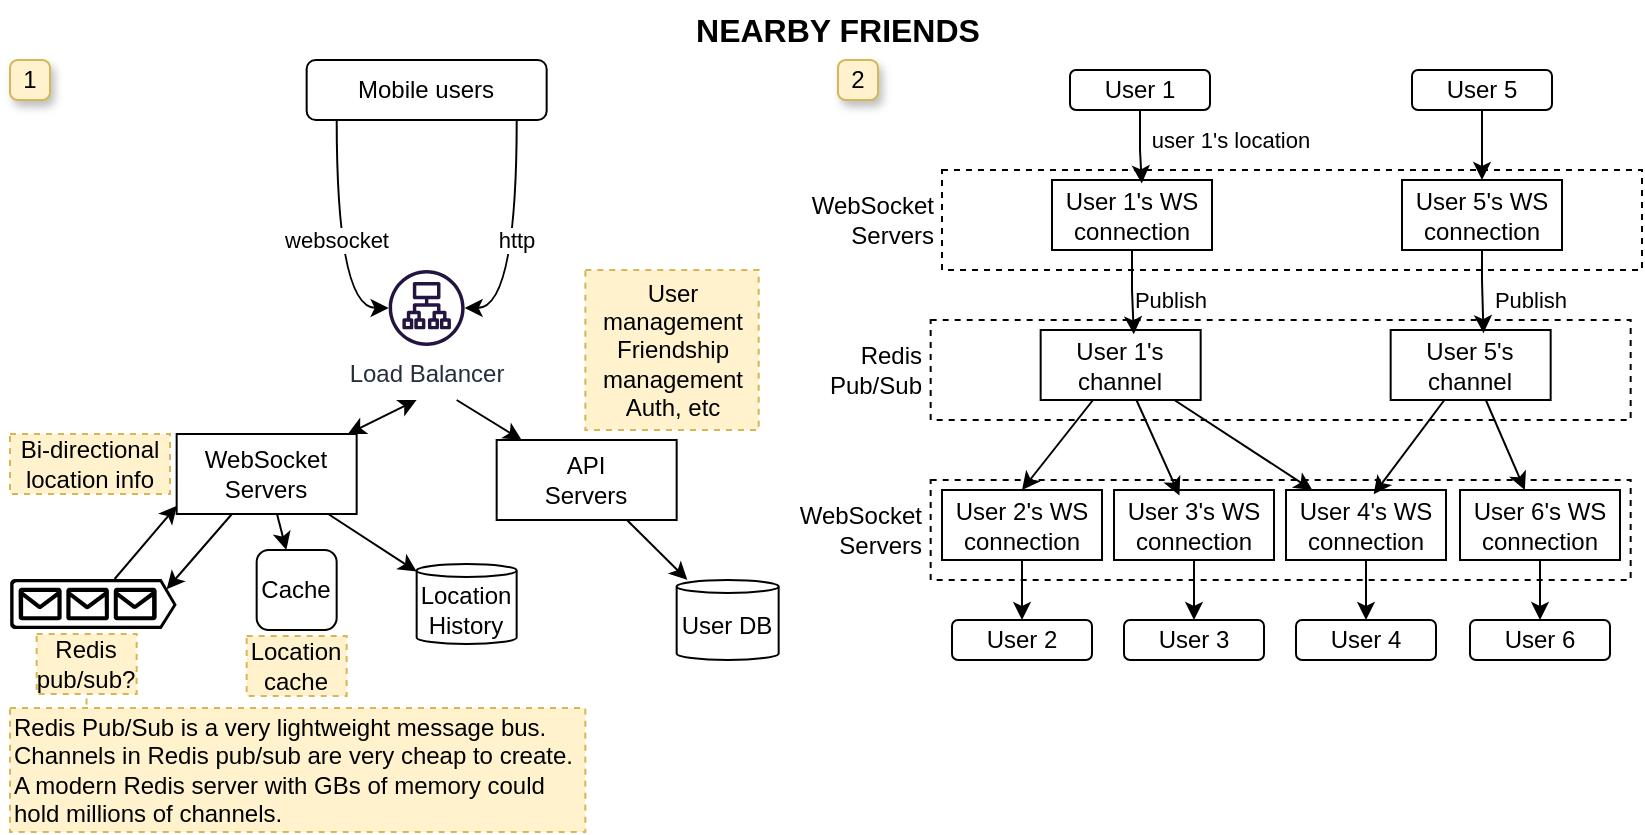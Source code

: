 <mxfile version="22.1.18" type="device">
  <diagram name="Page-1" id="68cbeDvSWBJkT-_ImNcx">
    <mxGraphModel dx="1185" dy="632" grid="1" gridSize="10" guides="1" tooltips="1" connect="1" arrows="1" fold="1" page="1" pageScale="1" pageWidth="827" pageHeight="1169" math="0" shadow="0">
      <root>
        <mxCell id="0" />
        <mxCell id="1" parent="0" />
        <mxCell id="Bm57KJPm13JoBIqNMTeG-70" value="" style="rounded=0;whiteSpace=wrap;html=1;dashed=1;" vertex="1" parent="1">
          <mxGeometry x="460.33" y="240" width="350" height="50" as="geometry" />
        </mxCell>
        <mxCell id="Bm57KJPm13JoBIqNMTeG-55" value="" style="rounded=0;whiteSpace=wrap;html=1;dashed=1;" vertex="1" parent="1">
          <mxGeometry x="466" y="85" width="350" height="50" as="geometry" />
        </mxCell>
        <mxCell id="Bm57KJPm13JoBIqNMTeG-2" value="1" style="text;html=1;strokeColor=#d6b656;fillColor=#fff2cc;align=center;verticalAlign=middle;whiteSpace=wrap;rounded=1;glass=0;shadow=1;arcSize=19;" vertex="1" parent="1">
          <mxGeometry y="30" width="20" height="20" as="geometry" />
        </mxCell>
        <mxCell id="Bm57KJPm13JoBIqNMTeG-3" value="websocket" style="edgeStyle=orthogonalEdgeStyle;rounded=0;orthogonalLoop=1;jettySize=auto;html=1;curved=1;" edge="1" parent="1" source="Bm57KJPm13JoBIqNMTeG-4" target="Bm57KJPm13JoBIqNMTeG-7">
          <mxGeometry relative="1" as="geometry">
            <Array as="points">
              <mxPoint x="163.33" y="154" />
            </Array>
          </mxGeometry>
        </mxCell>
        <mxCell id="Bm57KJPm13JoBIqNMTeG-37" value="http" style="edgeStyle=orthogonalEdgeStyle;rounded=0;orthogonalLoop=1;jettySize=auto;html=1;curved=1;" edge="1" parent="1" source="Bm57KJPm13JoBIqNMTeG-4" target="Bm57KJPm13JoBIqNMTeG-7">
          <mxGeometry relative="1" as="geometry">
            <Array as="points">
              <mxPoint x="253.33" y="154" />
            </Array>
          </mxGeometry>
        </mxCell>
        <mxCell id="Bm57KJPm13JoBIqNMTeG-4" value="Mobile users" style="rounded=1;whiteSpace=wrap;html=1;" vertex="1" parent="1">
          <mxGeometry x="148.33" y="30" width="120" height="30" as="geometry" />
        </mxCell>
        <mxCell id="Bm57KJPm13JoBIqNMTeG-38" style="rounded=0;orthogonalLoop=1;jettySize=auto;html=1;" edge="1" parent="1" target="Bm57KJPm13JoBIqNMTeG-11">
          <mxGeometry relative="1" as="geometry">
            <mxPoint x="223.33" y="200" as="sourcePoint" />
          </mxGeometry>
        </mxCell>
        <mxCell id="Bm57KJPm13JoBIqNMTeG-7" value="Load Balancer" style="sketch=0;outlineConnect=0;fontColor=#232F3E;gradientColor=none;fillColor=#231440;strokeColor=none;dashed=0;verticalLabelPosition=bottom;verticalAlign=top;align=center;html=1;fontSize=12;fontStyle=0;aspect=fixed;pointerEvents=1;shape=mxgraph.aws4.application_load_balancer;" vertex="1" parent="1">
          <mxGeometry x="189.33" y="135" width="38" height="38" as="geometry" />
        </mxCell>
        <mxCell id="Bm57KJPm13JoBIqNMTeG-8" value="Location&lt;br&gt;History" style="shape=cylinder3;whiteSpace=wrap;html=1;boundedLbl=1;backgroundOutline=1;size=3.222;" vertex="1" parent="1">
          <mxGeometry x="203.33" y="282" width="50" height="40" as="geometry" />
        </mxCell>
        <mxCell id="Bm57KJPm13JoBIqNMTeG-9" value="User DB" style="shape=cylinder3;whiteSpace=wrap;html=1;boundedLbl=1;backgroundOutline=1;size=3.222;" vertex="1" parent="1">
          <mxGeometry x="333.33" y="290" width="51" height="40" as="geometry" />
        </mxCell>
        <mxCell id="Bm57KJPm13JoBIqNMTeG-40" style="rounded=0;orthogonalLoop=1;jettySize=auto;html=1;startArrow=classic;startFill=1;" edge="1" parent="1" source="Bm57KJPm13JoBIqNMTeG-10">
          <mxGeometry relative="1" as="geometry">
            <mxPoint x="203.33" y="200" as="targetPoint" />
          </mxGeometry>
        </mxCell>
        <mxCell id="Bm57KJPm13JoBIqNMTeG-41" style="rounded=0;orthogonalLoop=1;jettySize=auto;html=1;" edge="1" parent="1" source="Bm57KJPm13JoBIqNMTeG-10" target="Bm57KJPm13JoBIqNMTeG-8">
          <mxGeometry relative="1" as="geometry" />
        </mxCell>
        <mxCell id="Bm57KJPm13JoBIqNMTeG-43" style="rounded=0;orthogonalLoop=1;jettySize=auto;html=1;" edge="1" parent="1" source="Bm57KJPm13JoBIqNMTeG-10" target="Bm57KJPm13JoBIqNMTeG-42">
          <mxGeometry relative="1" as="geometry" />
        </mxCell>
        <mxCell id="Bm57KJPm13JoBIqNMTeG-10" value="WebSocket&lt;br&gt;Servers" style="rounded=0;whiteSpace=wrap;html=1;" vertex="1" parent="1">
          <mxGeometry x="83.33" y="217" width="90" height="40" as="geometry" />
        </mxCell>
        <mxCell id="Bm57KJPm13JoBIqNMTeG-39" style="rounded=0;orthogonalLoop=1;jettySize=auto;html=1;" edge="1" parent="1" source="Bm57KJPm13JoBIqNMTeG-11" target="Bm57KJPm13JoBIqNMTeG-9">
          <mxGeometry relative="1" as="geometry" />
        </mxCell>
        <mxCell id="Bm57KJPm13JoBIqNMTeG-11" value="API&lt;br&gt;Servers" style="rounded=0;whiteSpace=wrap;html=1;" vertex="1" parent="1">
          <mxGeometry x="243.33" y="220" width="90" height="40" as="geometry" />
        </mxCell>
        <mxCell id="Bm57KJPm13JoBIqNMTeG-36" value="Bi-directional&lt;br&gt;location info" style="rounded=0;whiteSpace=wrap;html=1;dashed=1;fillColor=#fff2cc;strokeColor=#d6b656;" vertex="1" parent="1">
          <mxGeometry y="217" width="80" height="30" as="geometry" />
        </mxCell>
        <mxCell id="Bm57KJPm13JoBIqNMTeG-42" value="Cache" style="rounded=1;whiteSpace=wrap;html=1;" vertex="1" parent="1">
          <mxGeometry x="123.33" y="275" width="40" height="40" as="geometry" />
        </mxCell>
        <mxCell id="Bm57KJPm13JoBIqNMTeG-45" style="rounded=0;orthogonalLoop=1;jettySize=auto;html=1;entryX=0.002;entryY=0.896;entryDx=0;entryDy=0;entryPerimeter=0;" edge="1" parent="1" source="Bm57KJPm13JoBIqNMTeG-44" target="Bm57KJPm13JoBIqNMTeG-10">
          <mxGeometry relative="1" as="geometry" />
        </mxCell>
        <mxCell id="Bm57KJPm13JoBIqNMTeG-44" value="" style="sketch=0;aspect=fixed;pointerEvents=1;shadow=0;dashed=0;html=1;strokeColor=none;labelPosition=center;verticalLabelPosition=bottom;verticalAlign=top;align=center;fillColor=#000000;shape=mxgraph.azure.queue_generic" vertex="1" parent="1">
          <mxGeometry y="289.5" width="83.33" height="25" as="geometry" />
        </mxCell>
        <mxCell id="Bm57KJPm13JoBIqNMTeG-46" style="rounded=0;orthogonalLoop=1;jettySize=auto;html=1;entryX=0.94;entryY=0.203;entryDx=0;entryDy=0;entryPerimeter=0;" edge="1" parent="1" source="Bm57KJPm13JoBIqNMTeG-10" target="Bm57KJPm13JoBIqNMTeG-44">
          <mxGeometry relative="1" as="geometry" />
        </mxCell>
        <mxCell id="Bm57KJPm13JoBIqNMTeG-47" value="User management&lt;br&gt;Friendship management&lt;br&gt;Auth, etc" style="rounded=0;whiteSpace=wrap;html=1;dashed=1;fillColor=#fff2cc;strokeColor=#d6b656;" vertex="1" parent="1">
          <mxGeometry x="287.67" y="135" width="86.67" height="80" as="geometry" />
        </mxCell>
        <mxCell id="Bm57KJPm13JoBIqNMTeG-48" value="Location cache" style="rounded=0;whiteSpace=wrap;html=1;dashed=1;fillColor=#fff2cc;strokeColor=#d6b656;" vertex="1" parent="1">
          <mxGeometry x="118.33" y="318" width="50" height="30" as="geometry" />
        </mxCell>
        <mxCell id="Bm57KJPm13JoBIqNMTeG-49" value="Redis pub/sub?" style="rounded=0;whiteSpace=wrap;html=1;dashed=1;fillColor=#fff2cc;strokeColor=#d6b656;" vertex="1" parent="1">
          <mxGeometry x="13.33" y="317" width="50" height="30" as="geometry" />
        </mxCell>
        <mxCell id="Bm57KJPm13JoBIqNMTeG-51" style="rounded=0;orthogonalLoop=1;jettySize=auto;html=1;fillColor=#fff2cc;strokeColor=#d6b656;startArrow=none;startFill=0;endArrow=none;endFill=0;dashed=1;exitX=0.133;exitY=-0.028;exitDx=0;exitDy=0;exitPerimeter=0;" edge="1" parent="1" source="Bm57KJPm13JoBIqNMTeG-50" target="Bm57KJPm13JoBIqNMTeG-49">
          <mxGeometry relative="1" as="geometry" />
        </mxCell>
        <mxCell id="Bm57KJPm13JoBIqNMTeG-50" value="Redis Pub/Sub is a very lightweight message bus. Channels in Redis pub/sub are very cheap to create. A modern Redis server with GBs of memory could hold millions of channels." style="rounded=0;whiteSpace=wrap;html=1;dashed=1;fillColor=#fff2cc;strokeColor=#d6b656;align=left;" vertex="1" parent="1">
          <mxGeometry y="354" width="287.67" height="62" as="geometry" />
        </mxCell>
        <mxCell id="Bm57KJPm13JoBIqNMTeG-52" value="User 1" style="rounded=1;whiteSpace=wrap;html=1;" vertex="1" parent="1">
          <mxGeometry x="530" y="35" width="70" height="20" as="geometry" />
        </mxCell>
        <mxCell id="Bm57KJPm13JoBIqNMTeG-53" value="2" style="text;html=1;strokeColor=#d6b656;fillColor=#fff2cc;align=center;verticalAlign=middle;whiteSpace=wrap;rounded=1;glass=0;shadow=1;arcSize=19;" vertex="1" parent="1">
          <mxGeometry x="414" y="30" width="20" height="20" as="geometry" />
        </mxCell>
        <mxCell id="Bm57KJPm13JoBIqNMTeG-62" style="edgeStyle=orthogonalEdgeStyle;rounded=0;orthogonalLoop=1;jettySize=auto;html=1;entryX=0.5;entryY=0;entryDx=0;entryDy=0;" edge="1" parent="1" source="Bm57KJPm13JoBIqNMTeG-54" target="Bm57KJPm13JoBIqNMTeG-60">
          <mxGeometry relative="1" as="geometry" />
        </mxCell>
        <mxCell id="Bm57KJPm13JoBIqNMTeG-54" value="User 5" style="rounded=1;whiteSpace=wrap;html=1;" vertex="1" parent="1">
          <mxGeometry x="701" y="35" width="70" height="20" as="geometry" />
        </mxCell>
        <mxCell id="Bm57KJPm13JoBIqNMTeG-56" value="WebSocket&lt;br&gt;Servers" style="text;html=1;strokeColor=none;fillColor=none;align=right;verticalAlign=middle;whiteSpace=wrap;rounded=0;" vertex="1" parent="1">
          <mxGeometry x="388" y="95" width="76" height="30" as="geometry" />
        </mxCell>
        <mxCell id="Bm57KJPm13JoBIqNMTeG-59" value="User 1&#39;s WS&lt;br&gt;connection" style="rounded=0;whiteSpace=wrap;html=1;" vertex="1" parent="1">
          <mxGeometry x="521" y="90" width="80" height="35" as="geometry" />
        </mxCell>
        <mxCell id="Bm57KJPm13JoBIqNMTeG-60" value="User 5&#39;s WS&lt;br&gt;connection" style="rounded=0;whiteSpace=wrap;html=1;" vertex="1" parent="1">
          <mxGeometry x="696" y="90" width="80" height="35" as="geometry" />
        </mxCell>
        <mxCell id="Bm57KJPm13JoBIqNMTeG-61" value="user 1&#39;s location" style="edgeStyle=orthogonalEdgeStyle;rounded=0;orthogonalLoop=1;jettySize=auto;html=1;entryX=0.561;entryY=0.049;entryDx=0;entryDy=0;entryPerimeter=0;" edge="1" parent="1" source="Bm57KJPm13JoBIqNMTeG-52" target="Bm57KJPm13JoBIqNMTeG-59">
          <mxGeometry x="0.113" y="44" relative="1" as="geometry">
            <mxPoint y="-5" as="offset" />
          </mxGeometry>
        </mxCell>
        <mxCell id="Bm57KJPm13JoBIqNMTeG-63" value="" style="rounded=0;whiteSpace=wrap;html=1;dashed=1;" vertex="1" parent="1">
          <mxGeometry x="460.33" y="160" width="350" height="50" as="geometry" />
        </mxCell>
        <mxCell id="Bm57KJPm13JoBIqNMTeG-64" value="Redis&lt;br&gt;Pub/Sub" style="text;html=1;strokeColor=none;fillColor=none;align=right;verticalAlign=middle;whiteSpace=wrap;rounded=0;" vertex="1" parent="1">
          <mxGeometry x="382.33" y="170" width="76" height="30" as="geometry" />
        </mxCell>
        <mxCell id="Bm57KJPm13JoBIqNMTeG-76" style="rounded=0;orthogonalLoop=1;jettySize=auto;html=1;entryX=0.5;entryY=0;entryDx=0;entryDy=0;" edge="1" parent="1" source="Bm57KJPm13JoBIqNMTeG-65" target="Bm57KJPm13JoBIqNMTeG-72">
          <mxGeometry relative="1" as="geometry" />
        </mxCell>
        <mxCell id="Bm57KJPm13JoBIqNMTeG-78" style="rounded=0;orthogonalLoop=1;jettySize=auto;html=1;" edge="1" parent="1" source="Bm57KJPm13JoBIqNMTeG-65" target="Bm57KJPm13JoBIqNMTeG-73">
          <mxGeometry relative="1" as="geometry" />
        </mxCell>
        <mxCell id="Bm57KJPm13JoBIqNMTeG-65" value="User 1&#39;s channel" style="rounded=0;whiteSpace=wrap;html=1;" vertex="1" parent="1">
          <mxGeometry x="515.33" y="165" width="80" height="35" as="geometry" />
        </mxCell>
        <mxCell id="Bm57KJPm13JoBIqNMTeG-80" style="rounded=0;orthogonalLoop=1;jettySize=auto;html=1;" edge="1" parent="1" source="Bm57KJPm13JoBIqNMTeG-66" target="Bm57KJPm13JoBIqNMTeG-75">
          <mxGeometry relative="1" as="geometry" />
        </mxCell>
        <mxCell id="Bm57KJPm13JoBIqNMTeG-66" value="User 5&#39;s&lt;br&gt;channel" style="rounded=0;whiteSpace=wrap;html=1;" vertex="1" parent="1">
          <mxGeometry x="690.33" y="165" width="80" height="35" as="geometry" />
        </mxCell>
        <mxCell id="Bm57KJPm13JoBIqNMTeG-67" value="Publish" style="edgeStyle=orthogonalEdgeStyle;rounded=0;orthogonalLoop=1;jettySize=auto;html=1;entryX=0.582;entryY=0.061;entryDx=0;entryDy=0;entryPerimeter=0;" edge="1" parent="1" source="Bm57KJPm13JoBIqNMTeG-59" target="Bm57KJPm13JoBIqNMTeG-65">
          <mxGeometry x="0.203" y="18" relative="1" as="geometry">
            <mxPoint as="offset" />
          </mxGeometry>
        </mxCell>
        <mxCell id="Bm57KJPm13JoBIqNMTeG-69" value="Publish" style="edgeStyle=orthogonalEdgeStyle;rounded=0;orthogonalLoop=1;jettySize=auto;html=1;entryX=0.58;entryY=0.045;entryDx=0;entryDy=0;entryPerimeter=0;" edge="1" parent="1" source="Bm57KJPm13JoBIqNMTeG-60" target="Bm57KJPm13JoBIqNMTeG-66">
          <mxGeometry x="0.216" y="23" relative="1" as="geometry">
            <Array as="points">
              <mxPoint x="736" y="140" />
              <mxPoint x="737" y="140" />
            </Array>
            <mxPoint as="offset" />
          </mxGeometry>
        </mxCell>
        <mxCell id="Bm57KJPm13JoBIqNMTeG-71" value="WebSocket&lt;br&gt;Servers" style="text;html=1;strokeColor=none;fillColor=none;align=right;verticalAlign=middle;whiteSpace=wrap;rounded=0;" vertex="1" parent="1">
          <mxGeometry x="382.33" y="250" width="76" height="30" as="geometry" />
        </mxCell>
        <mxCell id="Bm57KJPm13JoBIqNMTeG-85" style="edgeStyle=orthogonalEdgeStyle;rounded=0;orthogonalLoop=1;jettySize=auto;html=1;entryX=0.5;entryY=0;entryDx=0;entryDy=0;" edge="1" parent="1" source="Bm57KJPm13JoBIqNMTeG-72" target="Bm57KJPm13JoBIqNMTeG-81">
          <mxGeometry relative="1" as="geometry" />
        </mxCell>
        <mxCell id="Bm57KJPm13JoBIqNMTeG-72" value="User 2&#39;s WS&lt;br&gt;connection" style="rounded=0;whiteSpace=wrap;html=1;" vertex="1" parent="1">
          <mxGeometry x="466.0" y="245" width="80" height="35" as="geometry" />
        </mxCell>
        <mxCell id="Bm57KJPm13JoBIqNMTeG-87" style="edgeStyle=orthogonalEdgeStyle;rounded=0;orthogonalLoop=1;jettySize=auto;html=1;entryX=0.5;entryY=0;entryDx=0;entryDy=0;" edge="1" parent="1" source="Bm57KJPm13JoBIqNMTeG-73" target="Bm57KJPm13JoBIqNMTeG-83">
          <mxGeometry relative="1" as="geometry" />
        </mxCell>
        <mxCell id="Bm57KJPm13JoBIqNMTeG-73" value="User 4&#39;s WS&lt;br&gt;connection" style="rounded=0;whiteSpace=wrap;html=1;" vertex="1" parent="1">
          <mxGeometry x="638" y="245" width="80" height="35" as="geometry" />
        </mxCell>
        <mxCell id="Bm57KJPm13JoBIqNMTeG-86" style="edgeStyle=orthogonalEdgeStyle;rounded=0;orthogonalLoop=1;jettySize=auto;html=1;entryX=0.5;entryY=0;entryDx=0;entryDy=0;" edge="1" parent="1" source="Bm57KJPm13JoBIqNMTeG-74" target="Bm57KJPm13JoBIqNMTeG-82">
          <mxGeometry relative="1" as="geometry" />
        </mxCell>
        <mxCell id="Bm57KJPm13JoBIqNMTeG-74" value="User 3&#39;s WS&lt;br&gt;connection" style="rounded=0;whiteSpace=wrap;html=1;" vertex="1" parent="1">
          <mxGeometry x="552" y="245" width="80" height="35" as="geometry" />
        </mxCell>
        <mxCell id="Bm57KJPm13JoBIqNMTeG-88" style="edgeStyle=orthogonalEdgeStyle;rounded=0;orthogonalLoop=1;jettySize=auto;html=1;entryX=0.5;entryY=0;entryDx=0;entryDy=0;" edge="1" parent="1" source="Bm57KJPm13JoBIqNMTeG-75" target="Bm57KJPm13JoBIqNMTeG-84">
          <mxGeometry relative="1" as="geometry" />
        </mxCell>
        <mxCell id="Bm57KJPm13JoBIqNMTeG-75" value="User 6&#39;s WS&lt;br&gt;connection" style="rounded=0;whiteSpace=wrap;html=1;" vertex="1" parent="1">
          <mxGeometry x="725" y="245" width="80" height="35" as="geometry" />
        </mxCell>
        <mxCell id="Bm57KJPm13JoBIqNMTeG-77" style="rounded=0;orthogonalLoop=1;jettySize=auto;html=1;entryX=0.409;entryY=0.078;entryDx=0;entryDy=0;entryPerimeter=0;" edge="1" parent="1" source="Bm57KJPm13JoBIqNMTeG-65" target="Bm57KJPm13JoBIqNMTeG-74">
          <mxGeometry relative="1" as="geometry" />
        </mxCell>
        <mxCell id="Bm57KJPm13JoBIqNMTeG-79" style="rounded=0;orthogonalLoop=1;jettySize=auto;html=1;entryX=0.548;entryY=0.061;entryDx=0;entryDy=0;entryPerimeter=0;" edge="1" parent="1" source="Bm57KJPm13JoBIqNMTeG-66" target="Bm57KJPm13JoBIqNMTeG-73">
          <mxGeometry relative="1" as="geometry" />
        </mxCell>
        <mxCell id="Bm57KJPm13JoBIqNMTeG-81" value="User 2" style="rounded=1;whiteSpace=wrap;html=1;" vertex="1" parent="1">
          <mxGeometry x="471" y="310" width="70" height="20" as="geometry" />
        </mxCell>
        <mxCell id="Bm57KJPm13JoBIqNMTeG-82" value="User 3" style="rounded=1;whiteSpace=wrap;html=1;" vertex="1" parent="1">
          <mxGeometry x="557" y="310" width="70" height="20" as="geometry" />
        </mxCell>
        <mxCell id="Bm57KJPm13JoBIqNMTeG-83" value="User 4" style="rounded=1;whiteSpace=wrap;html=1;" vertex="1" parent="1">
          <mxGeometry x="643" y="310" width="70" height="20" as="geometry" />
        </mxCell>
        <mxCell id="Bm57KJPm13JoBIqNMTeG-84" value="User 6" style="rounded=1;whiteSpace=wrap;html=1;" vertex="1" parent="1">
          <mxGeometry x="730" y="310" width="70" height="20" as="geometry" />
        </mxCell>
        <mxCell id="Bm57KJPm13JoBIqNMTeG-89" value="NEARBY FRIENDS" style="text;html=1;strokeColor=none;fillColor=none;align=center;verticalAlign=middle;whiteSpace=wrap;rounded=0;fontStyle=1;fontSize=16;" vertex="1" parent="1">
          <mxGeometry x="334" width="160" height="30" as="geometry" />
        </mxCell>
      </root>
    </mxGraphModel>
  </diagram>
</mxfile>

